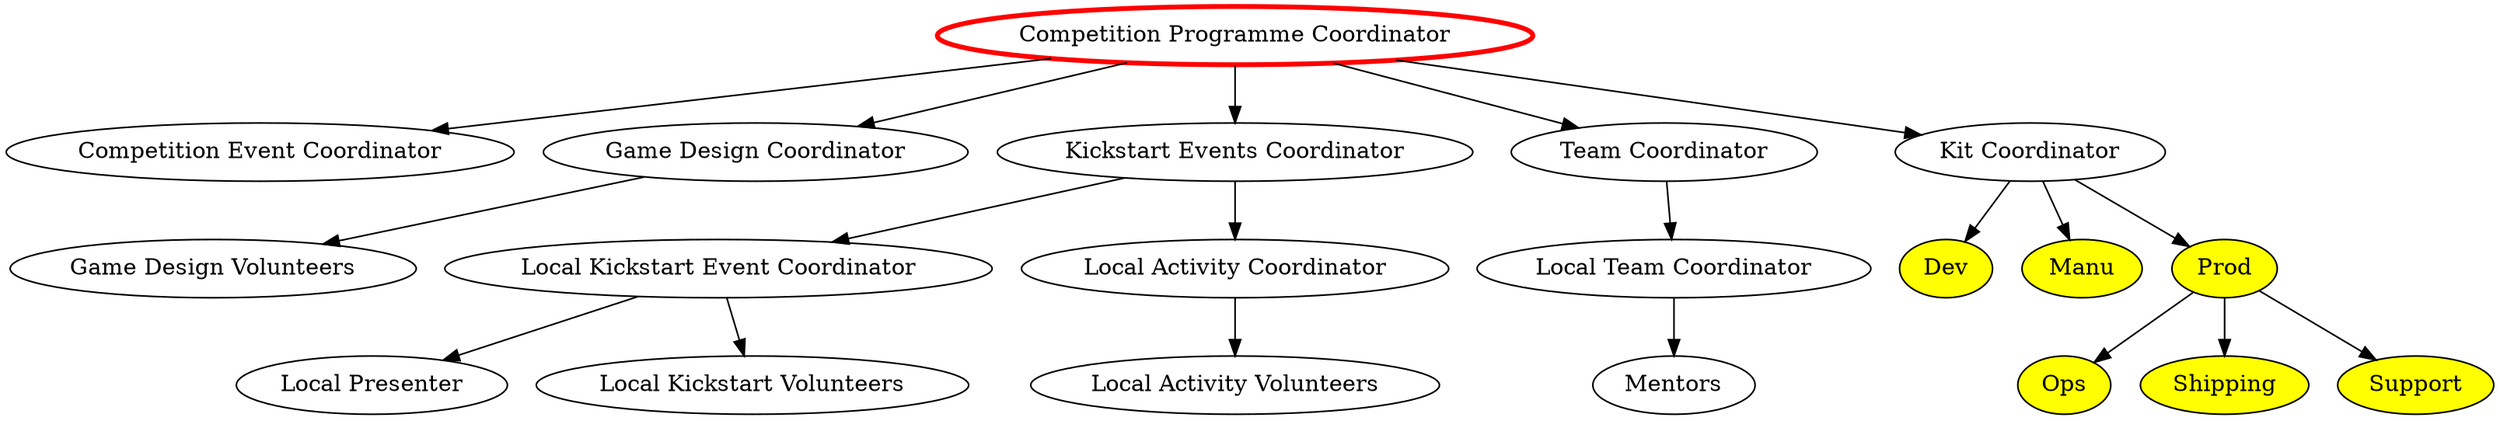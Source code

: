 digraph {
	####### Node declarations
	comp_prog_coord [label="Competition Programme Coordinator" color=red penwidth=3];
	
	# Competition Coordinator Subordinates
	comp_event_coord [label="Competition Event Coordinator"];
	game_design_coord [label="Game Design Coordinator"];
	kickstart_event_coord [label="Kickstart Events Coordinator"];
	team_coord [label="Team Coordinator"];
	kit [label="Kit Coordinator"];
	
	### Fourth Level
	
	# Kickstart Event Coordinator Subordinates
	local_ks_event_coord[label="Local Kickstart Event Coordinator"];
	local_activity_coord[label="Local Activity Coordinator"];
	
	local_team_coord[label="Local Team Coordinator"];

	game_design_volunteers[label="Game Design Volunteers"];

	# Kit Coordinator Subordinates
	kit_dev[label="Dev" fillcolor=yellow style=filled];
	kit_manu[label="Manu" fillcolor=yellow style=filled];
	kit_prod[label="Prod" fillcolor=yellow style=filled];
	
	### Fifth Level
	local_presenter[label="Local Presenter"];
	local_ks_volunteers[label="Local Kickstart Volunteers"];
	local_activity_volunteers[label="Local Activity Volunteers"];
	
	mentors[label="Mentors"];
	
	# Kit Prod Subordinates
	kit_ops[label="Ops" fillcolor=yellow style=filled];
	kit_shipping[label="Shipping" fillcolor=yellow style=filled];
	kit_support[label="Support" fillcolor=yellow style=filled];
	
	###### Connections between nodes
	
	comp_prog_coord -> { comp_event_coord game_design_coord kickstart_event_coord team_coord kit };
	
	kickstart_event_coord -> { local_ks_event_coord local_activity_coord };
		
	local_ks_event_coord -> { local_presenter local_ks_volunteers };
		
	local_activity_coord -> local_activity_volunteers;
		
	team_coord -> local_team_coord;
	local_team_coord -> mentors;
		
	kit -> { kit_dev kit_manu kit_prod };
	kit_prod -> { kit_ops kit_shipping kit_support };

	game_design_coord -> game_design_volunteers;
}
		      